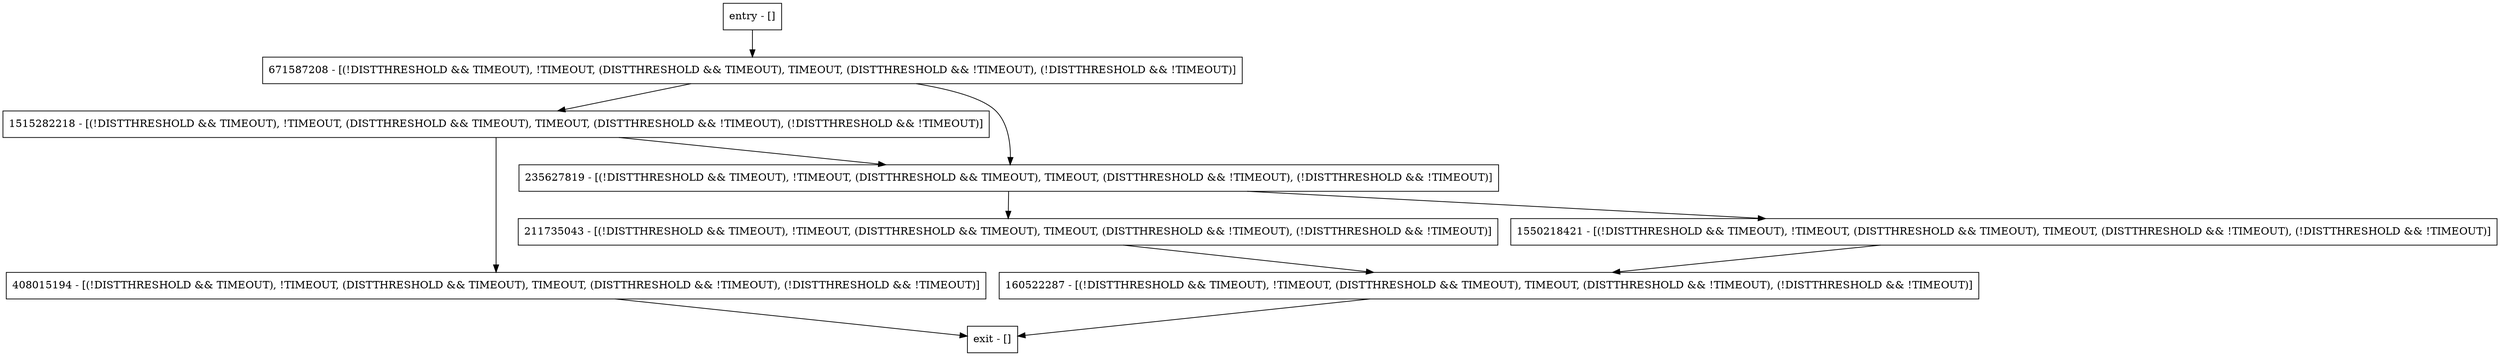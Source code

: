 digraph count {
node [shape=record];
entry [label="entry - []"];
exit [label="exit - []"];
211735043 [label="211735043 - [(!DISTTHRESHOLD && TIMEOUT), !TIMEOUT, (DISTTHRESHOLD && TIMEOUT), TIMEOUT, (DISTTHRESHOLD && !TIMEOUT), (!DISTTHRESHOLD && !TIMEOUT)]"];
671587208 [label="671587208 - [(!DISTTHRESHOLD && TIMEOUT), !TIMEOUT, (DISTTHRESHOLD && TIMEOUT), TIMEOUT, (DISTTHRESHOLD && !TIMEOUT), (!DISTTHRESHOLD && !TIMEOUT)]"];
1515282218 [label="1515282218 - [(!DISTTHRESHOLD && TIMEOUT), !TIMEOUT, (DISTTHRESHOLD && TIMEOUT), TIMEOUT, (DISTTHRESHOLD && !TIMEOUT), (!DISTTHRESHOLD && !TIMEOUT)]"];
408015194 [label="408015194 - [(!DISTTHRESHOLD && TIMEOUT), !TIMEOUT, (DISTTHRESHOLD && TIMEOUT), TIMEOUT, (DISTTHRESHOLD && !TIMEOUT), (!DISTTHRESHOLD && !TIMEOUT)]"];
1550218421 [label="1550218421 - [(!DISTTHRESHOLD && TIMEOUT), !TIMEOUT, (DISTTHRESHOLD && TIMEOUT), TIMEOUT, (DISTTHRESHOLD && !TIMEOUT), (!DISTTHRESHOLD && !TIMEOUT)]"];
160522287 [label="160522287 - [(!DISTTHRESHOLD && TIMEOUT), !TIMEOUT, (DISTTHRESHOLD && TIMEOUT), TIMEOUT, (DISTTHRESHOLD && !TIMEOUT), (!DISTTHRESHOLD && !TIMEOUT)]"];
235627819 [label="235627819 - [(!DISTTHRESHOLD && TIMEOUT), !TIMEOUT, (DISTTHRESHOLD && TIMEOUT), TIMEOUT, (DISTTHRESHOLD && !TIMEOUT), (!DISTTHRESHOLD && !TIMEOUT)]"];
entry;
exit;
entry -> 671587208;
211735043 -> 160522287;
671587208 -> 1515282218;
671587208 -> 235627819;
1515282218 -> 408015194;
1515282218 -> 235627819;
408015194 -> exit;
1550218421 -> 160522287;
160522287 -> exit;
235627819 -> 211735043;
235627819 -> 1550218421;
}
